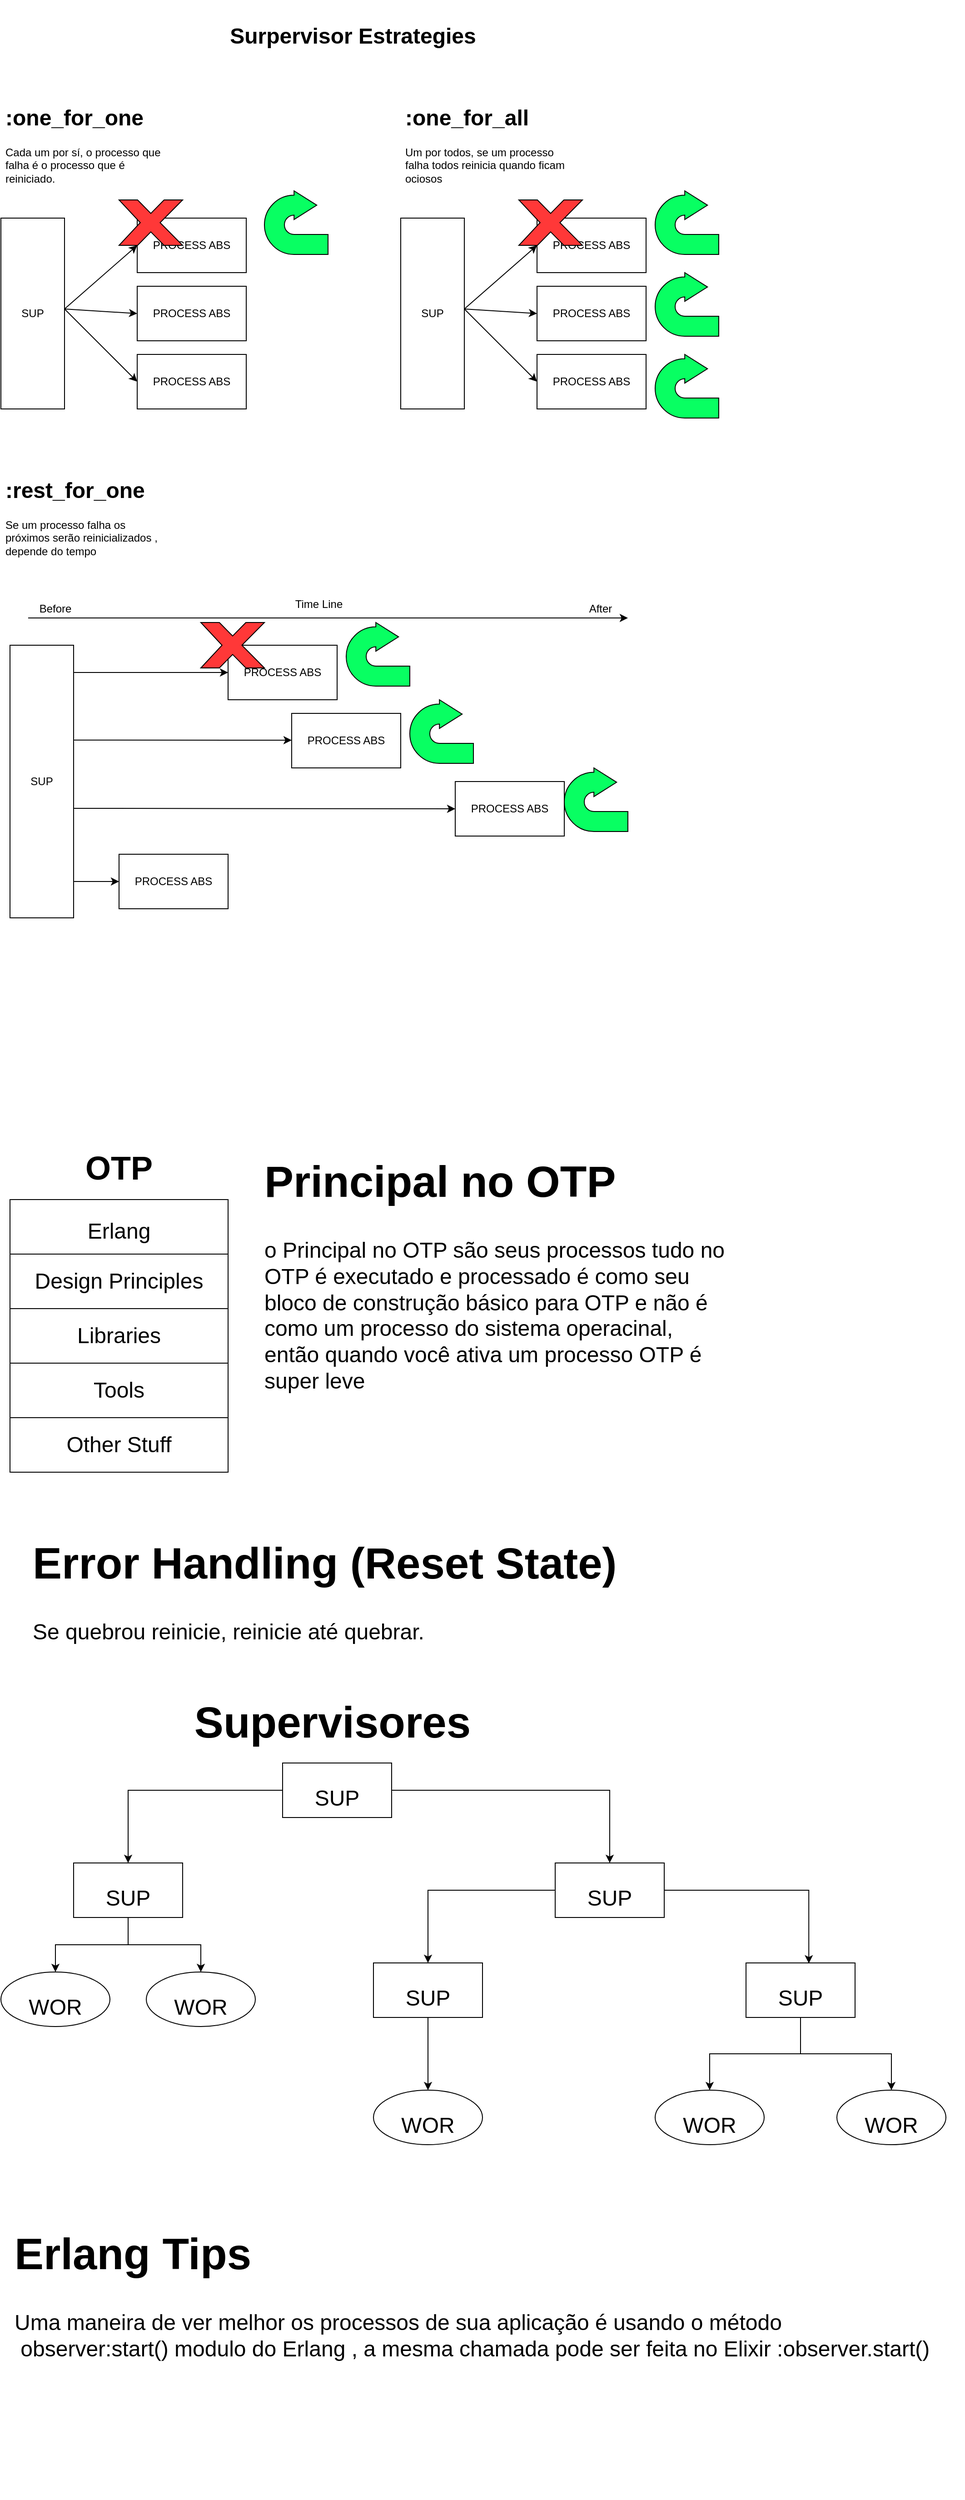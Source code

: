 <mxfile version="20.0.1" type="github">
  <diagram id="KzagXISSENs-O4ag0ocP" name="Page-1">
    <mxGraphModel dx="1445" dy="2116" grid="1" gridSize="10" guides="1" tooltips="1" connect="1" arrows="1" fold="1" page="1" pageScale="1" pageWidth="850" pageHeight="1100" math="0" shadow="0">
      <root>
        <mxCell id="0" />
        <mxCell id="1" parent="0" />
        <mxCell id="ygC3grom1WIfR5vjd_63-1" value="SUP" style="rounded=0;whiteSpace=wrap;html=1;" parent="1" vertex="1">
          <mxGeometry x="30" y="120" width="70" height="210" as="geometry" />
        </mxCell>
        <mxCell id="ygC3grom1WIfR5vjd_63-2" value="PROCESS ABS&lt;span style=&quot;color: rgba(0, 0, 0, 0); font-family: monospace; font-size: 0px; text-align: start;&quot;&gt;%3CmxGraphModel%3E%3Croot%3E%3CmxCell%20id%3D%220%22%2F%3E%3CmxCell%20id%3D%221%22%20parent%3D%220%22%2F%3E%3CmxCell%20id%3D%222%22%20value%3D%22%22%20style%3D%22rounded%3D0%3BwhiteSpace%3Dwrap%3Bhtml%3D1%3B%22%20vertex%3D%221%22%20parent%3D%221%22%3E%3CmxGeometry%20x%3D%22360%22%20y%3D%22270%22%20width%3D%22120%22%20height%3D%2260%22%20as%3D%22geometry%22%2F%3E%3C%2FmxCell%3E%3C%2Froot%3E%3C%2FmxGraphModel%3E&lt;/span&gt;" style="rounded=0;whiteSpace=wrap;html=1;" parent="1" vertex="1">
          <mxGeometry x="180" y="120" width="120" height="60" as="geometry" />
        </mxCell>
        <mxCell id="ygC3grom1WIfR5vjd_63-3" value="PROCESS ABS&lt;span style=&quot;color: rgba(0, 0, 0, 0); font-family: monospace; font-size: 0px; text-align: start;&quot;&gt;%3CmxGraphModel%3E%3Croot%3E%3CmxCell%20id%3D%220%22%2F%3E%3CmxCell%20id%3D%221%22%20parent%3D%220%22%2F%3E%3CmxCell%20id%3D%222%22%20value%3D%22%22%20style%3D%22rounded%3D0%3BwhiteSpace%3Dwrap%3Bhtml%3D1%3B%22%20vertex%3D%221%22%20parent%3D%221%22%3E%3CmxGeometry%20x%3D%22360%22%20y%3D%22270%22%20width%3D%22120%22%20height%3D%2260%22%20as%3D%22geometry%22%2F%3E%3C%2FmxCell%3E%3C%2Froot%3E%3C%2FmxGraphModel%3E&lt;/span&gt;" style="rounded=0;whiteSpace=wrap;html=1;" parent="1" vertex="1">
          <mxGeometry x="180" y="195" width="120" height="60" as="geometry" />
        </mxCell>
        <mxCell id="ygC3grom1WIfR5vjd_63-4" value="PROCESS ABS&lt;span style=&quot;color: rgba(0, 0, 0, 0); font-family: monospace; font-size: 0px; text-align: start;&quot;&gt;%3CmxGraphModel%3E%3Croot%3E%3CmxCell%20id%3D%220%22%2F%3E%3CmxCell%20id%3D%221%22%20parent%3D%220%22%2F%3E%3CmxCell%20id%3D%222%22%20value%3D%22%22%20style%3D%22rounded%3D0%3BwhiteSpace%3Dwrap%3Bhtml%3D1%3B%22%20vertex%3D%221%22%20parent%3D%221%22%3E%3CmxGeometry%20x%3D%22360%22%20y%3D%22270%22%20width%3D%22120%22%20height%3D%2260%22%20as%3D%22geometry%22%2F%3E%3C%2FmxCell%3E%3C%2Froot%3E%3C%2FmxGraphModel%3E&lt;/span&gt;" style="rounded=0;whiteSpace=wrap;html=1;" parent="1" vertex="1">
          <mxGeometry x="180" y="270" width="120" height="60" as="geometry" />
        </mxCell>
        <mxCell id="ygC3grom1WIfR5vjd_63-5" value="&lt;h1&gt;:one_for_one&lt;/h1&gt;&lt;p&gt;Cada um por sí, o processo que falha é o processo que é reiniciado.&lt;/p&gt;" style="text;html=1;strokeColor=none;fillColor=none;spacing=5;spacingTop=-20;whiteSpace=wrap;overflow=hidden;rounded=0;" parent="1" vertex="1">
          <mxGeometry x="30" y="-10" width="190" height="120" as="geometry" />
        </mxCell>
        <mxCell id="ygC3grom1WIfR5vjd_63-8" value="" style="endArrow=classic;html=1;rounded=0;entryX=0;entryY=0.5;entryDx=0;entryDy=0;" parent="1" target="ygC3grom1WIfR5vjd_63-2" edge="1">
          <mxGeometry width="50" height="50" relative="1" as="geometry">
            <mxPoint x="100" y="220" as="sourcePoint" />
            <mxPoint x="150" y="170" as="targetPoint" />
          </mxGeometry>
        </mxCell>
        <mxCell id="ygC3grom1WIfR5vjd_63-9" value="" style="endArrow=classic;html=1;rounded=0;entryX=0;entryY=0.5;entryDx=0;entryDy=0;" parent="1" target="ygC3grom1WIfR5vjd_63-3" edge="1">
          <mxGeometry width="50" height="50" relative="1" as="geometry">
            <mxPoint x="100" y="220" as="sourcePoint" />
            <mxPoint x="150" y="170" as="targetPoint" />
          </mxGeometry>
        </mxCell>
        <mxCell id="ygC3grom1WIfR5vjd_63-11" value="" style="endArrow=classic;html=1;rounded=0;entryX=0;entryY=0.5;entryDx=0;entryDy=0;" parent="1" target="ygC3grom1WIfR5vjd_63-4" edge="1">
          <mxGeometry width="50" height="50" relative="1" as="geometry">
            <mxPoint x="100" y="220" as="sourcePoint" />
            <mxPoint x="150" y="170" as="targetPoint" />
          </mxGeometry>
        </mxCell>
        <mxCell id="ygC3grom1WIfR5vjd_63-12" value="" style="verticalLabelPosition=bottom;verticalAlign=top;html=1;shape=mxgraph.basic.x;fillColor=#FF3838;" parent="1" vertex="1">
          <mxGeometry x="160" y="100" width="70" height="50" as="geometry" />
        </mxCell>
        <mxCell id="ygC3grom1WIfR5vjd_63-13" value="" style="html=1;shadow=0;dashed=0;align=center;verticalAlign=middle;shape=mxgraph.arrows2.uTurnArrow;dy=11;arrowHead=31.59;dx2=25;fillColor=#08FF62;" parent="1" vertex="1">
          <mxGeometry x="320" y="90" width="70" height="70" as="geometry" />
        </mxCell>
        <mxCell id="ygC3grom1WIfR5vjd_63-14" value="SUP" style="rounded=0;whiteSpace=wrap;html=1;" parent="1" vertex="1">
          <mxGeometry x="470" y="120" width="70" height="210" as="geometry" />
        </mxCell>
        <mxCell id="ygC3grom1WIfR5vjd_63-15" value="PROCESS ABS&lt;span style=&quot;color: rgba(0, 0, 0, 0); font-family: monospace; font-size: 0px; text-align: start;&quot;&gt;%3CmxGraphModel%3E%3Croot%3E%3CmxCell%20id%3D%220%22%2F%3E%3CmxCell%20id%3D%221%22%20parent%3D%220%22%2F%3E%3CmxCell%20id%3D%222%22%20value%3D%22%22%20style%3D%22rounded%3D0%3BwhiteSpace%3Dwrap%3Bhtml%3D1%3B%22%20vertex%3D%221%22%20parent%3D%221%22%3E%3CmxGeometry%20x%3D%22360%22%20y%3D%22270%22%20width%3D%22120%22%20height%3D%2260%22%20as%3D%22geometry%22%2F%3E%3C%2FmxCell%3E%3C%2Froot%3E%3C%2FmxGraphModel%3E&lt;/span&gt;" style="rounded=0;whiteSpace=wrap;html=1;" parent="1" vertex="1">
          <mxGeometry x="620" y="120" width="120" height="60" as="geometry" />
        </mxCell>
        <mxCell id="ygC3grom1WIfR5vjd_63-16" value="PROCESS ABS&lt;span style=&quot;color: rgba(0, 0, 0, 0); font-family: monospace; font-size: 0px; text-align: start;&quot;&gt;%3CmxGraphModel%3E%3Croot%3E%3CmxCell%20id%3D%220%22%2F%3E%3CmxCell%20id%3D%221%22%20parent%3D%220%22%2F%3E%3CmxCell%20id%3D%222%22%20value%3D%22%22%20style%3D%22rounded%3D0%3BwhiteSpace%3Dwrap%3Bhtml%3D1%3B%22%20vertex%3D%221%22%20parent%3D%221%22%3E%3CmxGeometry%20x%3D%22360%22%20y%3D%22270%22%20width%3D%22120%22%20height%3D%2260%22%20as%3D%22geometry%22%2F%3E%3C%2FmxCell%3E%3C%2Froot%3E%3C%2FmxGraphModel%3E&lt;/span&gt;" style="rounded=0;whiteSpace=wrap;html=1;" parent="1" vertex="1">
          <mxGeometry x="620" y="195" width="120" height="60" as="geometry" />
        </mxCell>
        <mxCell id="ygC3grom1WIfR5vjd_63-17" value="PROCESS ABS&lt;span style=&quot;color: rgba(0, 0, 0, 0); font-family: monospace; font-size: 0px; text-align: start;&quot;&gt;%3CmxGraphModel%3E%3Croot%3E%3CmxCell%20id%3D%220%22%2F%3E%3CmxCell%20id%3D%221%22%20parent%3D%220%22%2F%3E%3CmxCell%20id%3D%222%22%20value%3D%22%22%20style%3D%22rounded%3D0%3BwhiteSpace%3Dwrap%3Bhtml%3D1%3B%22%20vertex%3D%221%22%20parent%3D%221%22%3E%3CmxGeometry%20x%3D%22360%22%20y%3D%22270%22%20width%3D%22120%22%20height%3D%2260%22%20as%3D%22geometry%22%2F%3E%3C%2FmxCell%3E%3C%2Froot%3E%3C%2FmxGraphModel%3E&lt;/span&gt;" style="rounded=0;whiteSpace=wrap;html=1;" parent="1" vertex="1">
          <mxGeometry x="620" y="270" width="120" height="60" as="geometry" />
        </mxCell>
        <mxCell id="ygC3grom1WIfR5vjd_63-18" value="&lt;h1&gt;:one_for_all&lt;/h1&gt;&lt;p&gt;Um por todos, se um processo falha todos reinicia quando ficam ociosos&lt;/p&gt;" style="text;html=1;strokeColor=none;fillColor=none;spacing=5;spacingTop=-20;whiteSpace=wrap;overflow=hidden;rounded=0;" parent="1" vertex="1">
          <mxGeometry x="470" y="-10" width="190" height="120" as="geometry" />
        </mxCell>
        <mxCell id="ygC3grom1WIfR5vjd_63-19" value="" style="endArrow=classic;html=1;rounded=0;entryX=0;entryY=0.5;entryDx=0;entryDy=0;" parent="1" target="ygC3grom1WIfR5vjd_63-15" edge="1">
          <mxGeometry width="50" height="50" relative="1" as="geometry">
            <mxPoint x="540" y="220" as="sourcePoint" />
            <mxPoint x="590" y="170" as="targetPoint" />
          </mxGeometry>
        </mxCell>
        <mxCell id="ygC3grom1WIfR5vjd_63-20" value="" style="endArrow=classic;html=1;rounded=0;entryX=0;entryY=0.5;entryDx=0;entryDy=0;" parent="1" target="ygC3grom1WIfR5vjd_63-16" edge="1">
          <mxGeometry width="50" height="50" relative="1" as="geometry">
            <mxPoint x="540" y="220" as="sourcePoint" />
            <mxPoint x="590" y="170" as="targetPoint" />
          </mxGeometry>
        </mxCell>
        <mxCell id="ygC3grom1WIfR5vjd_63-21" value="" style="endArrow=classic;html=1;rounded=0;entryX=0;entryY=0.5;entryDx=0;entryDy=0;" parent="1" target="ygC3grom1WIfR5vjd_63-17" edge="1">
          <mxGeometry width="50" height="50" relative="1" as="geometry">
            <mxPoint x="540" y="220" as="sourcePoint" />
            <mxPoint x="590" y="170" as="targetPoint" />
          </mxGeometry>
        </mxCell>
        <mxCell id="ygC3grom1WIfR5vjd_63-22" value="" style="verticalLabelPosition=bottom;verticalAlign=top;html=1;shape=mxgraph.basic.x;fillColor=#FF3838;" parent="1" vertex="1">
          <mxGeometry x="600" y="100" width="70" height="50" as="geometry" />
        </mxCell>
        <mxCell id="ygC3grom1WIfR5vjd_63-23" value="" style="html=1;shadow=0;dashed=0;align=center;verticalAlign=middle;shape=mxgraph.arrows2.uTurnArrow;dy=11;arrowHead=31.59;dx2=25;fillColor=#08FF62;" parent="1" vertex="1">
          <mxGeometry x="750" y="90" width="70" height="70" as="geometry" />
        </mxCell>
        <mxCell id="ygC3grom1WIfR5vjd_63-24" value="" style="html=1;shadow=0;dashed=0;align=center;verticalAlign=middle;shape=mxgraph.arrows2.uTurnArrow;dy=11;arrowHead=31.59;dx2=25;fillColor=#08FF62;" parent="1" vertex="1">
          <mxGeometry x="750" y="180" width="70" height="70" as="geometry" />
        </mxCell>
        <mxCell id="ygC3grom1WIfR5vjd_63-25" value="" style="html=1;shadow=0;dashed=0;align=center;verticalAlign=middle;shape=mxgraph.arrows2.uTurnArrow;dy=11;arrowHead=31.59;dx2=25;fillColor=#08FF62;" parent="1" vertex="1">
          <mxGeometry x="750" y="270" width="70" height="70" as="geometry" />
        </mxCell>
        <mxCell id="ygC3grom1WIfR5vjd_63-26" value="SUP" style="rounded=0;whiteSpace=wrap;html=1;" parent="1" vertex="1">
          <mxGeometry x="40" y="590" width="70" height="300" as="geometry" />
        </mxCell>
        <mxCell id="ygC3grom1WIfR5vjd_63-27" value="PROCESS ABS&lt;span style=&quot;color: rgba(0, 0, 0, 0); font-family: monospace; font-size: 0px; text-align: start;&quot;&gt;%3CmxGraphModel%3E%3Croot%3E%3CmxCell%20id%3D%220%22%2F%3E%3CmxCell%20id%3D%221%22%20parent%3D%220%22%2F%3E%3CmxCell%20id%3D%222%22%20value%3D%22%22%20style%3D%22rounded%3D0%3BwhiteSpace%3Dwrap%3Bhtml%3D1%3B%22%20vertex%3D%221%22%20parent%3D%221%22%3E%3CmxGeometry%20x%3D%22360%22%20y%3D%22270%22%20width%3D%22120%22%20height%3D%2260%22%20as%3D%22geometry%22%2F%3E%3C%2FmxCell%3E%3C%2Froot%3E%3C%2FmxGraphModel%3E&lt;/span&gt;" style="rounded=0;whiteSpace=wrap;html=1;" parent="1" vertex="1">
          <mxGeometry x="280" y="590" width="120" height="60" as="geometry" />
        </mxCell>
        <mxCell id="ygC3grom1WIfR5vjd_63-28" value="PROCESS ABS&lt;span style=&quot;color: rgba(0, 0, 0, 0); font-family: monospace; font-size: 0px; text-align: start;&quot;&gt;%3CmxGraphModel%3E%3Croot%3E%3CmxCell%20id%3D%220%22%2F%3E%3CmxCell%20id%3D%221%22%20parent%3D%220%22%2F%3E%3CmxCell%20id%3D%222%22%20value%3D%22%22%20style%3D%22rounded%3D0%3BwhiteSpace%3Dwrap%3Bhtml%3D1%3B%22%20vertex%3D%221%22%20parent%3D%221%22%3E%3CmxGeometry%20x%3D%22360%22%20y%3D%22270%22%20width%3D%22120%22%20height%3D%2260%22%20as%3D%22geometry%22%2F%3E%3C%2FmxCell%3E%3C%2Froot%3E%3C%2FmxGraphModel%3E&lt;/span&gt;" style="rounded=0;whiteSpace=wrap;html=1;" parent="1" vertex="1">
          <mxGeometry x="350" y="665" width="120" height="60" as="geometry" />
        </mxCell>
        <mxCell id="ygC3grom1WIfR5vjd_63-29" value="PROCESS ABS&lt;span style=&quot;color: rgba(0, 0, 0, 0); font-family: monospace; font-size: 0px; text-align: start;&quot;&gt;%3CmxGraphModel%3E%3Croot%3E%3CmxCell%20id%3D%220%22%2F%3E%3CmxCell%20id%3D%221%22%20parent%3D%220%22%2F%3E%3CmxCell%20id%3D%222%22%20value%3D%22%22%20style%3D%22rounded%3D0%3BwhiteSpace%3Dwrap%3Bhtml%3D1%3B%22%20vertex%3D%221%22%20parent%3D%221%22%3E%3CmxGeometry%20x%3D%22360%22%20y%3D%22270%22%20width%3D%22120%22%20height%3D%2260%22%20as%3D%22geometry%22%2F%3E%3C%2FmxCell%3E%3C%2Froot%3E%3C%2FmxGraphModel%3E&lt;/span&gt;" style="rounded=0;whiteSpace=wrap;html=1;" parent="1" vertex="1">
          <mxGeometry x="530" y="740" width="120" height="60" as="geometry" />
        </mxCell>
        <mxCell id="ygC3grom1WIfR5vjd_63-30" value="&lt;h1&gt;:rest_for_one&lt;/h1&gt;&lt;p&gt;Se um processo falha os próximos serão reinicializados , depende do tempo&lt;/p&gt;" style="text;html=1;strokeColor=none;fillColor=none;spacing=5;spacingTop=-20;whiteSpace=wrap;overflow=hidden;rounded=0;" parent="1" vertex="1">
          <mxGeometry x="30" y="400" width="190" height="120" as="geometry" />
        </mxCell>
        <mxCell id="ygC3grom1WIfR5vjd_63-38" value="" style="endArrow=classic;html=1;rounded=0;" parent="1" edge="1">
          <mxGeometry width="50" height="50" relative="1" as="geometry">
            <mxPoint x="60" y="560" as="sourcePoint" />
            <mxPoint x="720" y="560" as="targetPoint" />
          </mxGeometry>
        </mxCell>
        <mxCell id="ygC3grom1WIfR5vjd_63-40" value="Before&lt;span style=&quot;color: rgba(0, 0, 0, 0); font-family: monospace; font-size: 0px; text-align: start;&quot;&gt;%3CmxGraphModel%3E%3Croot%3E%3CmxCell%20id%3D%220%22%2F%3E%3CmxCell%20id%3D%221%22%20parent%3D%220%22%2F%3E%3CmxCell%20id%3D%222%22%20value%3D%22PROCESS%20ABS%26lt%3Bspan%20style%3D%26quot%3Bcolor%3A%20rgba(0%2C%200%2C%200%2C%200)%3B%20font-family%3A%20monospace%3B%20font-size%3A%200px%3B%20text-align%3A%20start%3B%26quot%3B%26gt%3B%253CmxGraphModel%253E%253Croot%253E%253CmxCell%2520id%253D%25220%2522%252F%253E%253CmxCell%2520id%253D%25221%2522%2520parent%253D%25220%2522%252F%253E%253CmxCell%2520id%253D%25222%2522%2520value%253D%2522%2522%2520style%253D%2522rounded%253D0%253BwhiteSpace%253Dwrap%253Bhtml%253D1%253B%2522%2520vertex%253D%25221%2522%2520parent%253D%25221%2522%253E%253CmxGeometry%2520x%253D%2522360%2522%2520y%253D%2522270%2522%2520width%253D%2522120%2522%2520height%253D%252260%2522%2520as%253D%2522geometry%2522%252F%253E%253C%252FmxCell%253E%253C%252Froot%253E%253C%252FmxGraphModel%253E%26lt%3B%2Fspan%26gt%3B%22%20style%3D%22rounded%3D0%3BwhiteSpace%3Dwrap%3Bhtml%3D1%3B%22%20vertex%3D%221%22%20parent%3D%221%22%3E%3CmxGeometry%20x%3D%22350%22%20y%3D%22665%22%20width%3D%22120%22%20height%3D%2260%22%20as%3D%22geometry%22%2F%3E%3C%2FmxCell%3E%3C%2Froot%3E%3C%2FmxGraphModel%3E&lt;/span&gt;" style="text;html=1;strokeColor=none;fillColor=none;align=center;verticalAlign=middle;whiteSpace=wrap;rounded=0;" parent="1" vertex="1">
          <mxGeometry x="60" y="535" width="60" height="30" as="geometry" />
        </mxCell>
        <mxCell id="ygC3grom1WIfR5vjd_63-41" value="" style="endArrow=classic;html=1;rounded=0;entryX=0;entryY=0.5;entryDx=0;entryDy=0;" parent="1" target="ygC3grom1WIfR5vjd_63-27" edge="1">
          <mxGeometry width="50" height="50" relative="1" as="geometry">
            <mxPoint x="110" y="620" as="sourcePoint" />
            <mxPoint x="160" y="580" as="targetPoint" />
          </mxGeometry>
        </mxCell>
        <mxCell id="ygC3grom1WIfR5vjd_63-42" value="" style="endArrow=classic;html=1;rounded=0;entryX=0;entryY=0.5;entryDx=0;entryDy=0;exitX=1.008;exitY=0.348;exitDx=0;exitDy=0;exitPerimeter=0;" parent="1" source="ygC3grom1WIfR5vjd_63-26" edge="1">
          <mxGeometry width="50" height="50" relative="1" as="geometry">
            <mxPoint x="270" y="694.5" as="sourcePoint" />
            <mxPoint x="350" y="694.5" as="targetPoint" />
          </mxGeometry>
        </mxCell>
        <mxCell id="ygC3grom1WIfR5vjd_63-43" value="" style="endArrow=classic;html=1;rounded=0;entryX=0;entryY=0.5;entryDx=0;entryDy=0;" parent="1" target="ygC3grom1WIfR5vjd_63-29" edge="1">
          <mxGeometry width="50" height="50" relative="1" as="geometry">
            <mxPoint x="110" y="769.5" as="sourcePoint" />
            <mxPoint x="190" y="769.5" as="targetPoint" />
          </mxGeometry>
        </mxCell>
        <mxCell id="ygC3grom1WIfR5vjd_63-44" value="" style="verticalLabelPosition=bottom;verticalAlign=top;html=1;shape=mxgraph.basic.x;fillColor=#FF3838;" parent="1" vertex="1">
          <mxGeometry x="250" y="565" width="70" height="50" as="geometry" />
        </mxCell>
        <mxCell id="ygC3grom1WIfR5vjd_63-45" value="" style="html=1;shadow=0;dashed=0;align=center;verticalAlign=middle;shape=mxgraph.arrows2.uTurnArrow;dy=11;arrowHead=31.59;dx2=25;fillColor=#08FF62;" parent="1" vertex="1">
          <mxGeometry x="410" y="565" width="70" height="70" as="geometry" />
        </mxCell>
        <mxCell id="ygC3grom1WIfR5vjd_63-46" value="" style="html=1;shadow=0;dashed=0;align=center;verticalAlign=middle;shape=mxgraph.arrows2.uTurnArrow;dy=11;arrowHead=31.59;dx2=25;fillColor=#08FF62;" parent="1" vertex="1">
          <mxGeometry x="480" y="650" width="70" height="70" as="geometry" />
        </mxCell>
        <mxCell id="ygC3grom1WIfR5vjd_63-47" value="" style="html=1;shadow=0;dashed=0;align=center;verticalAlign=middle;shape=mxgraph.arrows2.uTurnArrow;dy=11;arrowHead=31.59;dx2=25;fillColor=#08FF62;" parent="1" vertex="1">
          <mxGeometry x="650" y="725" width="70" height="70" as="geometry" />
        </mxCell>
        <mxCell id="ygC3grom1WIfR5vjd_63-48" value="PROCESS ABS&lt;span style=&quot;color: rgba(0, 0, 0, 0); font-family: monospace; font-size: 0px; text-align: start;&quot;&gt;%3CmxGraphModel%3E%3Croot%3E%3CmxCell%20id%3D%220%22%2F%3E%3CmxCell%20id%3D%221%22%20parent%3D%220%22%2F%3E%3CmxCell%20id%3D%222%22%20value%3D%22%22%20style%3D%22rounded%3D0%3BwhiteSpace%3Dwrap%3Bhtml%3D1%3B%22%20vertex%3D%221%22%20parent%3D%221%22%3E%3CmxGeometry%20x%3D%22360%22%20y%3D%22270%22%20width%3D%22120%22%20height%3D%2260%22%20as%3D%22geometry%22%2F%3E%3C%2FmxCell%3E%3C%2Froot%3E%3C%2FmxGraphModel%3E&lt;/span&gt;" style="rounded=0;whiteSpace=wrap;html=1;" parent="1" vertex="1">
          <mxGeometry x="160" y="820" width="120" height="60" as="geometry" />
        </mxCell>
        <mxCell id="ygC3grom1WIfR5vjd_63-49" value="" style="endArrow=classic;html=1;rounded=0;entryX=0;entryY=0.5;entryDx=0;entryDy=0;" parent="1" target="ygC3grom1WIfR5vjd_63-48" edge="1">
          <mxGeometry width="50" height="50" relative="1" as="geometry">
            <mxPoint x="110" y="850" as="sourcePoint" />
            <mxPoint x="160" y="800" as="targetPoint" />
          </mxGeometry>
        </mxCell>
        <mxCell id="ygC3grom1WIfR5vjd_63-50" value="After" style="text;html=1;strokeColor=none;fillColor=none;align=center;verticalAlign=middle;whiteSpace=wrap;rounded=0;" parent="1" vertex="1">
          <mxGeometry x="660" y="535" width="60" height="30" as="geometry" />
        </mxCell>
        <mxCell id="ygC3grom1WIfR5vjd_63-51" value="Time Line" style="text;html=1;strokeColor=none;fillColor=none;align=center;verticalAlign=middle;whiteSpace=wrap;rounded=0;" parent="1" vertex="1">
          <mxGeometry x="350" y="530" width="60" height="30" as="geometry" />
        </mxCell>
        <mxCell id="oJE85MLb6gD5PLS9vlkD-2" value="&lt;font style=&quot;font-size: 24px;&quot;&gt;&lt;b&gt;Surpervisor Estrategies&lt;/b&gt;&lt;/font&gt;" style="text;html=1;strokeColor=none;fillColor=none;align=center;verticalAlign=middle;whiteSpace=wrap;rounded=0;" vertex="1" parent="1">
          <mxGeometry x="160" y="-120" width="515" height="80" as="geometry" />
        </mxCell>
        <mxCell id="oJE85MLb6gD5PLS9vlkD-3" value="&lt;b&gt;&lt;font style=&quot;font-size: 36px;&quot;&gt;OTP&lt;/font&gt;&lt;/b&gt;" style="text;html=1;strokeColor=none;fillColor=none;align=center;verticalAlign=middle;whiteSpace=wrap;rounded=0;fontSize=24;" vertex="1" parent="1">
          <mxGeometry x="130" y="1150" width="60" height="30" as="geometry" />
        </mxCell>
        <mxCell id="oJE85MLb6gD5PLS9vlkD-16" value="&lt;font style=&quot;font-size: 24px;&quot;&gt;Erlang&lt;/font&gt;" style="rounded=0;whiteSpace=wrap;html=1;fontSize=36;" vertex="1" parent="1">
          <mxGeometry x="40" y="1200" width="240" height="60" as="geometry" />
        </mxCell>
        <mxCell id="oJE85MLb6gD5PLS9vlkD-18" value="&lt;span style=&quot;font-size: 24px;&quot;&gt;Design Principles&lt;/span&gt;" style="rounded=0;whiteSpace=wrap;html=1;fontSize=18;" vertex="1" parent="1">
          <mxGeometry x="40" y="1260" width="240" height="60" as="geometry" />
        </mxCell>
        <mxCell id="oJE85MLb6gD5PLS9vlkD-19" value="&lt;span style=&quot;font-size: 24px;&quot;&gt;Tools&lt;/span&gt;" style="rounded=0;whiteSpace=wrap;html=1;fontSize=18;" vertex="1" parent="1">
          <mxGeometry x="40" y="1380" width="240" height="60" as="geometry" />
        </mxCell>
        <mxCell id="oJE85MLb6gD5PLS9vlkD-21" value="&lt;span style=&quot;font-size: 24px;&quot;&gt;Libraries&lt;/span&gt;" style="rounded=0;whiteSpace=wrap;html=1;fontSize=18;" vertex="1" parent="1">
          <mxGeometry x="40" y="1320" width="240" height="60" as="geometry" />
        </mxCell>
        <mxCell id="oJE85MLb6gD5PLS9vlkD-22" value="&lt;span style=&quot;font-size: 24px;&quot;&gt;Other Stuff&lt;/span&gt;" style="rounded=0;whiteSpace=wrap;html=1;fontSize=18;" vertex="1" parent="1">
          <mxGeometry x="40" y="1440" width="240" height="60" as="geometry" />
        </mxCell>
        <mxCell id="oJE85MLb6gD5PLS9vlkD-25" value="&lt;h1&gt;Principal no OTP&lt;/h1&gt;&lt;p&gt;o Principal no OTP são seus processos tudo no OTP é executado e processado é como seu bloco de construção básico para OTP e não é como um processo do sistema operacinal, então quando você ativa um processo OTP é super leve&amp;nbsp;&lt;/p&gt;" style="text;html=1;strokeColor=none;fillColor=none;spacing=5;spacingTop=-20;whiteSpace=wrap;overflow=hidden;rounded=0;fontSize=24;" vertex="1" parent="1">
          <mxGeometry x="315" y="1130" width="515" height="430" as="geometry" />
        </mxCell>
        <mxCell id="oJE85MLb6gD5PLS9vlkD-26" value="&lt;h1&gt;Error Handling (Reset State)&lt;/h1&gt;&lt;div&gt;Se quebrou reinicie, reinicie até quebrar.&lt;/div&gt;" style="text;html=1;strokeColor=none;fillColor=none;spacing=5;spacingTop=-20;whiteSpace=wrap;overflow=hidden;rounded=0;fontSize=24;" vertex="1" parent="1">
          <mxGeometry x="60" y="1550" width="770" height="140" as="geometry" />
        </mxCell>
        <mxCell id="oJE85MLb6gD5PLS9vlkD-27" value="&lt;font style=&quot;font-size: 48px;&quot;&gt;&lt;b&gt;Supervisores&lt;/b&gt;&lt;/font&gt;" style="text;html=1;strokeColor=none;fillColor=none;align=center;verticalAlign=middle;whiteSpace=wrap;rounded=0;fontSize=24;" vertex="1" parent="1">
          <mxGeometry x="180" y="1740" width="430" height="70" as="geometry" />
        </mxCell>
        <mxCell id="oJE85MLb6gD5PLS9vlkD-32" style="edgeStyle=orthogonalEdgeStyle;rounded=0;orthogonalLoop=1;jettySize=auto;html=1;exitX=1;exitY=0.5;exitDx=0;exitDy=0;entryX=0.5;entryY=0;entryDx=0;entryDy=0;fontSize=48;" edge="1" parent="1" source="oJE85MLb6gD5PLS9vlkD-28" target="oJE85MLb6gD5PLS9vlkD-30">
          <mxGeometry relative="1" as="geometry" />
        </mxCell>
        <mxCell id="oJE85MLb6gD5PLS9vlkD-33" style="edgeStyle=orthogonalEdgeStyle;rounded=0;orthogonalLoop=1;jettySize=auto;html=1;exitX=0;exitY=0.5;exitDx=0;exitDy=0;fontSize=48;" edge="1" parent="1" source="oJE85MLb6gD5PLS9vlkD-28" target="oJE85MLb6gD5PLS9vlkD-29">
          <mxGeometry relative="1" as="geometry" />
        </mxCell>
        <mxCell id="oJE85MLb6gD5PLS9vlkD-28" value="&lt;font style=&quot;font-size: 24px;&quot;&gt;SUP&lt;/font&gt;" style="rounded=0;whiteSpace=wrap;html=1;fontSize=48;" vertex="1" parent="1">
          <mxGeometry x="340" y="1820" width="120" height="60" as="geometry" />
        </mxCell>
        <mxCell id="oJE85MLb6gD5PLS9vlkD-36" value="" style="edgeStyle=orthogonalEdgeStyle;rounded=0;orthogonalLoop=1;jettySize=auto;html=1;fontSize=48;" edge="1" parent="1" source="oJE85MLb6gD5PLS9vlkD-29" target="oJE85MLb6gD5PLS9vlkD-35">
          <mxGeometry relative="1" as="geometry" />
        </mxCell>
        <mxCell id="oJE85MLb6gD5PLS9vlkD-38" value="" style="edgeStyle=orthogonalEdgeStyle;rounded=0;orthogonalLoop=1;jettySize=auto;html=1;fontSize=48;" edge="1" parent="1" source="oJE85MLb6gD5PLS9vlkD-29" target="oJE85MLb6gD5PLS9vlkD-37">
          <mxGeometry relative="1" as="geometry" />
        </mxCell>
        <mxCell id="oJE85MLb6gD5PLS9vlkD-29" value="&lt;span style=&quot;font-size: 24px;&quot;&gt;SUP&lt;/span&gt;" style="rounded=0;whiteSpace=wrap;html=1;fontSize=48;" vertex="1" parent="1">
          <mxGeometry x="110" y="1930" width="120" height="60" as="geometry" />
        </mxCell>
        <mxCell id="oJE85MLb6gD5PLS9vlkD-42" style="edgeStyle=orthogonalEdgeStyle;rounded=0;orthogonalLoop=1;jettySize=auto;html=1;entryX=0.5;entryY=0;entryDx=0;entryDy=0;fontSize=48;" edge="1" parent="1" source="oJE85MLb6gD5PLS9vlkD-30" target="oJE85MLb6gD5PLS9vlkD-39">
          <mxGeometry relative="1" as="geometry" />
        </mxCell>
        <mxCell id="oJE85MLb6gD5PLS9vlkD-43" style="edgeStyle=orthogonalEdgeStyle;rounded=0;orthogonalLoop=1;jettySize=auto;html=1;entryX=0.576;entryY=0.009;entryDx=0;entryDy=0;entryPerimeter=0;fontSize=48;" edge="1" parent="1" source="oJE85MLb6gD5PLS9vlkD-30" target="oJE85MLb6gD5PLS9vlkD-40">
          <mxGeometry relative="1" as="geometry" />
        </mxCell>
        <mxCell id="oJE85MLb6gD5PLS9vlkD-30" value="&lt;span style=&quot;font-size: 24px;&quot;&gt;SUP&lt;/span&gt;" style="rounded=0;whiteSpace=wrap;html=1;fontSize=48;" vertex="1" parent="1">
          <mxGeometry x="640" y="1930" width="120" height="60" as="geometry" />
        </mxCell>
        <mxCell id="oJE85MLb6gD5PLS9vlkD-35" value="&lt;span style=&quot;font-size: 24px;&quot;&gt;WOR&lt;/span&gt;" style="ellipse;whiteSpace=wrap;html=1;fontSize=48;rounded=0;" vertex="1" parent="1">
          <mxGeometry x="30" y="2050" width="120" height="60" as="geometry" />
        </mxCell>
        <mxCell id="oJE85MLb6gD5PLS9vlkD-37" value="&lt;span style=&quot;font-size: 24px;&quot;&gt;WOR&lt;/span&gt;" style="ellipse;whiteSpace=wrap;html=1;fontSize=48;rounded=0;" vertex="1" parent="1">
          <mxGeometry x="190" y="2050" width="120" height="60" as="geometry" />
        </mxCell>
        <mxCell id="oJE85MLb6gD5PLS9vlkD-45" value="" style="edgeStyle=orthogonalEdgeStyle;rounded=0;orthogonalLoop=1;jettySize=auto;html=1;fontSize=48;" edge="1" parent="1" source="oJE85MLb6gD5PLS9vlkD-39" target="oJE85MLb6gD5PLS9vlkD-44">
          <mxGeometry relative="1" as="geometry" />
        </mxCell>
        <mxCell id="oJE85MLb6gD5PLS9vlkD-39" value="&lt;span style=&quot;font-size: 24px;&quot;&gt;SUP&lt;/span&gt;" style="rounded=0;whiteSpace=wrap;html=1;fontSize=48;" vertex="1" parent="1">
          <mxGeometry x="440" y="2040" width="120" height="60" as="geometry" />
        </mxCell>
        <mxCell id="oJE85MLb6gD5PLS9vlkD-47" value="" style="edgeStyle=orthogonalEdgeStyle;rounded=0;orthogonalLoop=1;jettySize=auto;html=1;fontSize=48;" edge="1" parent="1" source="oJE85MLb6gD5PLS9vlkD-40" target="oJE85MLb6gD5PLS9vlkD-46">
          <mxGeometry relative="1" as="geometry" />
        </mxCell>
        <mxCell id="oJE85MLb6gD5PLS9vlkD-49" value="" style="edgeStyle=orthogonalEdgeStyle;rounded=0;orthogonalLoop=1;jettySize=auto;html=1;fontSize=48;" edge="1" parent="1" source="oJE85MLb6gD5PLS9vlkD-40" target="oJE85MLb6gD5PLS9vlkD-48">
          <mxGeometry relative="1" as="geometry" />
        </mxCell>
        <mxCell id="oJE85MLb6gD5PLS9vlkD-40" value="&lt;span style=&quot;font-size: 24px;&quot;&gt;SUP&lt;/span&gt;" style="rounded=0;whiteSpace=wrap;html=1;fontSize=48;" vertex="1" parent="1">
          <mxGeometry x="850" y="2040" width="120" height="60" as="geometry" />
        </mxCell>
        <mxCell id="oJE85MLb6gD5PLS9vlkD-44" value="&lt;span style=&quot;font-size: 24px;&quot;&gt;WOR&lt;/span&gt;" style="ellipse;whiteSpace=wrap;html=1;fontSize=48;rounded=0;" vertex="1" parent="1">
          <mxGeometry x="440" y="2180" width="120" height="60" as="geometry" />
        </mxCell>
        <mxCell id="oJE85MLb6gD5PLS9vlkD-46" value="&lt;span style=&quot;font-size: 24px;&quot;&gt;WOR&lt;/span&gt;" style="ellipse;whiteSpace=wrap;html=1;fontSize=48;rounded=0;" vertex="1" parent="1">
          <mxGeometry x="750" y="2180" width="120" height="60" as="geometry" />
        </mxCell>
        <mxCell id="oJE85MLb6gD5PLS9vlkD-48" value="&lt;span style=&quot;font-size: 24px;&quot;&gt;WOR&lt;/span&gt;" style="ellipse;whiteSpace=wrap;html=1;fontSize=48;rounded=0;" vertex="1" parent="1">
          <mxGeometry x="950" y="2180" width="120" height="60" as="geometry" />
        </mxCell>
        <mxCell id="oJE85MLb6gD5PLS9vlkD-50" value="&lt;h1&gt;Erlang Tips&lt;/h1&gt;&lt;p&gt;Uma maneira de ver melhor os processos de sua aplicação é usando o método &lt;br&gt;&amp;nbsp;observer:start() modulo do Erlang , a mesma chamada pode ser feita no Elixir :observer.start()&lt;/p&gt;" style="text;html=1;strokeColor=none;fillColor=none;spacing=5;spacingTop=-20;whiteSpace=wrap;overflow=hidden;rounded=0;fontSize=24;" vertex="1" parent="1">
          <mxGeometry x="40" y="2310" width="1050" height="320" as="geometry" />
        </mxCell>
      </root>
    </mxGraphModel>
  </diagram>
</mxfile>
